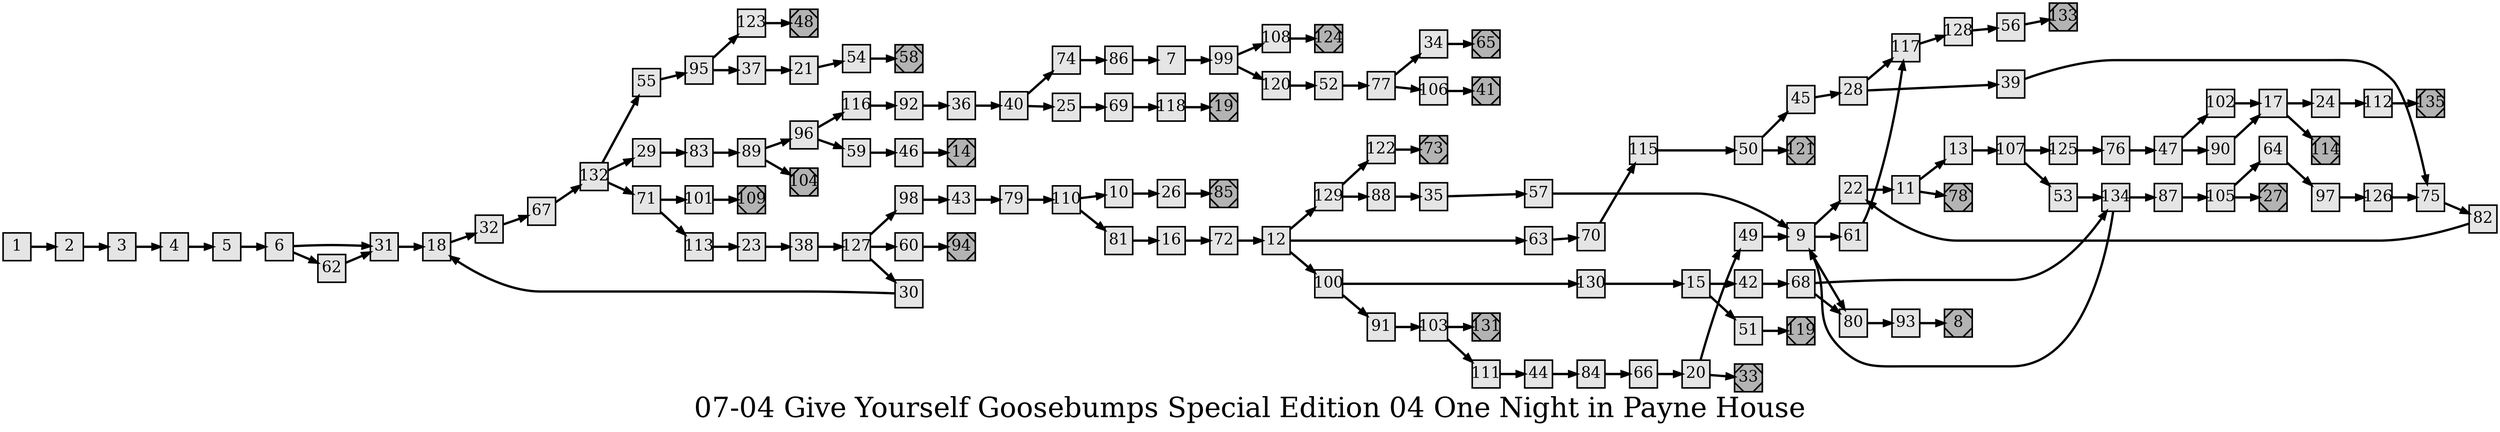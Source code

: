 digraph g{
  graph [ label="07-04 Give Yourself Goosebumps Special Edition 04 One Night in Payne House" rankdir=LR, ordering=out, fontsize=36, nodesep="0.35", ranksep="0.45"];
  node  [shape=rect, penwidth=2, fontsize=20, style=filled, fillcolor=grey90, margin="0,0", labelfloat=true, regular=true, fixedsize=true];
  edge  [labelfloat=true, penwidth=3, fontsize=12];
  // ---;
  // group  : Katz;
  // id     : 07-04;
  // gbid   : 1245;
  // series : Give Yourself Goosebumps;
  // title  : One Night In Payne House;
  // author : R.L. Stine;
  // credit:;
  // - name : Juliet Way-Henthorne;
  // role : encoder;
  // date : 2017-11-17;
  // - name : Jeremy Douglass;
  // role : encoder;
  // date : 2017-11-20;
  // - name : Jeremy Douglass;
  // role : editor;
  // date : 2017-11-20;
  // render:;
  // - name   : small;
  // styles : gvStyles-small.txt;
  // engine : dot;
  // comment: > Contains an encoded edge to reach the;
  // only positive ending. Also contains;
  // a mislabeled red-herring ending.;
  // The final ending is the deepest end -- but;
  // not the deepest node, due to a loop-back.;
  
  // ---;
  
  // From | To | Label;
  
  1 -> 2;
  2 -> 3;
  3 -> 4;
  4 -> 5;
  5 -> 6;
  6 -> 31;
  6 -> 62;
  7 -> 99;
  8	[ xlabel="E", shape=Msquare, fontsize=20, fillcolor=grey70, xlabel="" ];
  9 -> 22;
  9 -> 61;
  9 -> 80;
  10 -> 26;
  11 -> 13;	// Encrypted edge: If you have been to the Red Room... ("13")
  11 -> 78;
  12 -> 129;
  12 -> 63;
  12 -> 100;
  13 -> 107;
  14	[ xlabel="E", shape=Msquare, fontsize=20, fillcolor=grey70, xlabel="" ];
  15 -> 42;
  15 -> 51;
  16 -> 72;
  17 -> 24;
  17 -> 114;
  18 -> 32;
  19	[ xlabel="E", shape=Msquare, fontsize=20, fillcolor=grey70, xlabel="" ];
  20 -> 49;	// PUZZLE
  20 -> 33;
  21 -> 54;
  22 -> 11;
  23 -> 38;
  24 -> 112;
  25 -> 69;
  26 -> 85;
  27	[ xlabel="E", shape=Msquare, fontsize=20, fillcolor=grey70, xlabel="" ];
  28 -> 117;
  28 -> 39;
  29 -> 83;
  30 -> 18;
  31 -> 18;
  32 -> 67;
  33	[ xlabel="E", shape=Msquare, fontsize=20, fillcolor=grey70, xlabel="" ];	// ad -- and red herring labeled "The One Good Ending"
  34 -> 65;
  35 -> 57;
  57 -> 9;
  36 -> 40;
  37 -> 21;
  38 -> 127;
  39 -> 75;
  40 -> 74;
  40 -> 25;
  41	[ xlabel="E", shape=Msquare, fontsize=20, fillcolor=grey70, xlabel="" ];
  42 -> 68;
  43 -> 79;
  44 -> 84;
  45 -> 28;
  46 -> 14;
  47 -> 102;
  47 -> 90;
  48	[ xlabel="E", shape=Msquare, fontsize=20, fillcolor=grey70, xlabel="" ];
  49 -> 9;
  50 -> 45;
  50 -> 121;
  51 -> 119;
  52 -> 77;
  53 -> 134;
  54 -> 58;
  55 -> 95;
  56 -> 133;
  58	[ xlabel="E", shape=Msquare, fontsize=20, fillcolor=grey70, xlabel="" ];
  59 -> 46;
  60 -> 94;
  61 -> 117;
  62 -> 31;
  63 -> 70;
  64 -> 97;
  65	[ xlabel="E", shape=Msquare, fontsize=20, fillcolor=grey70, xlabel="" ];
  66 -> 20;
  67 -> 132;
  68 -> 134;
  68 -> 80;
  69 -> 118;
  70 -> 115;
  71 -> 101;
  71 -> 113;
  72 -> 12;
  73	[ xlabel="E", shape=Msquare, fontsize=20, fillcolor=grey70, xlabel="" ];
  74 -> 86;
  75 -> 82;
  76 -> 47;
  77 -> 34;
  77 -> 106;
  78	[ xlabel="E", shape=Msquare, fontsize=20, fillcolor=grey70, xlabel="" ];
  79 -> 110;
  80 -> 93;
  81 -> 16;
  82 -> 22;	// remote control with the secret number, "13"
  83 -> 89;
  84 -> 66;
  85	[ xlabel="E", shape=Msquare, fontsize=20, fillcolor=grey70, xlabel="" ];
  86 -> 7;
  87 -> 105;
  88 -> 35;
  89 -> 96;
  89 -> 104;
  90 -> 17;
  91 -> 103;
  92 -> 36;
  93 -> 8;
  94	[ xlabel="E", shape=Msquare, fontsize=20, fillcolor=grey70, xlabel="" ];
  95 -> 123;
  95 -> 37;
  96 -> 116;
  96 -> 59;
  97 -> 126;
  98 -> 43;
  99 -> 108;
  99 -> 120;
  100 -> 130;
  100 -> 91;
  101 -> 109;
  102 -> 17;
  103 -> 131;
  103 -> 111;	// If you weigh less than 60 pounds
  104	[ xlabel="E", shape=Msquare, fontsize=20, fillcolor=grey70, xlabel="" ];
  105 -> 64;
  105 -> 27;
  106 -> 41;
  107 -> 125;
  107 -> 53;
  108 -> 124;
  109	[ xlabel="E", shape=Msquare, fontsize=20, fillcolor=grey70, xlabel="" ];
  110 -> 10;
  110 -> 81;
  111 -> 44;
  112 -> 135;
  113 -> 23;
  114	[ xlabel="E", shape=Msquare, fontsize=20, fillcolor=grey70, xlabel="" ];
  115 -> 50;
  116 -> 92;
  117 -> 128;
  118 -> 19;
  119	[ xlabel="E", shape=Msquare, fontsize=20, fillcolor=grey70, xlabel="" ];
  120 -> 52;
  121	[ xlabel="E", shape=Msquare, fontsize=20, fillcolor=grey70, xlabel="" ];
  122 -> 73;
  123 -> 48;
  124	[ xlabel="E", shape=Msquare, fontsize=20, fillcolor=grey70, xlabel="" ];
  125 -> 76;
  126 -> 75;
  127 -> 98;
  127 -> 60;
  127 -> 30;
  128 -> 56;
  129 -> 122;
  129 -> 88;
  130 -> 15;
  131	[ xlabel="E", shape=Msquare, fontsize=20, fillcolor=grey70, xlabel="" ];
  132 -> 55;
  132 -> 29;
  132 -> 71;
  133	[ xlabel="E", shape=Msquare, fontsize=20, fillcolor=grey70, xlabel="" ];
  134 -> 87;
  134 -> 9;
  135	[ xlabel="E", shape=Msquare, fontsize=20, fillcolor=grey70, xlabel="" ];
}

